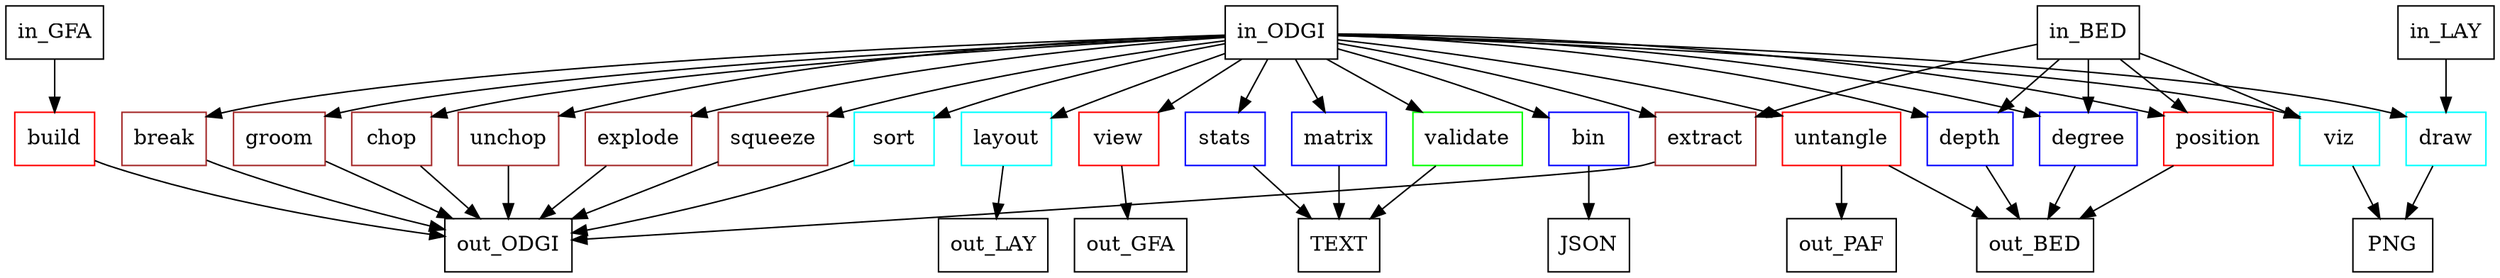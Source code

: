 digraph sample {
	node [
		shape=box
		color=black
	]

	build [color = red]
	view [color = red]

	validate [color = green]

	stats [color = blue]
	bin [color = blue]
	depth [color = blue]
	degree [color = blue]
  	matrix [color = blue]

	break [color = brown]
	groom [color = brown]
	chop [color = brown]
	unchop [color = brown]
	explode [color = brown]
	squeeze [color = brown]
	extract [color = brown]

	position [color = red]
    untangle [color = red]

	viz [color = cyan]
	sort [color = cyan]
	layout [color = cyan]
	draw [color = cyan]

	in_GFA -> build
	in_ODGI -> {view, validate, stats, bin, depth, degree, break, groom, chop, unchop, explode, squeeze, extract, position, viz, sort, layout, draw, untangle, matrix}
	in_BED -> {depth, degree, extract, position, viz}
    in_LAY -> {draw}

	build -> out_ODGI
	view ->  out_GFA
	validate -> TEXT
	stats -> TEXT
    matrix -> TEXT
	bin -> JSON
	depth -> out_BED
	degree -> out_BED
	break -> out_ODGI
	groom -> out_ODGI
	chop -> out_ODGI
	unchop -> out_ODGI
	explode -> out_ODGI
	squeeze -> out_ODGI
	extract -> out_ODGI
	position -> out_BED
	viz -> PNG
	sort -> out_ODGI
	layout -> out_LAY
	draw -> PNG
    untangle -> out_BED
    untangle -> out_PAF

}